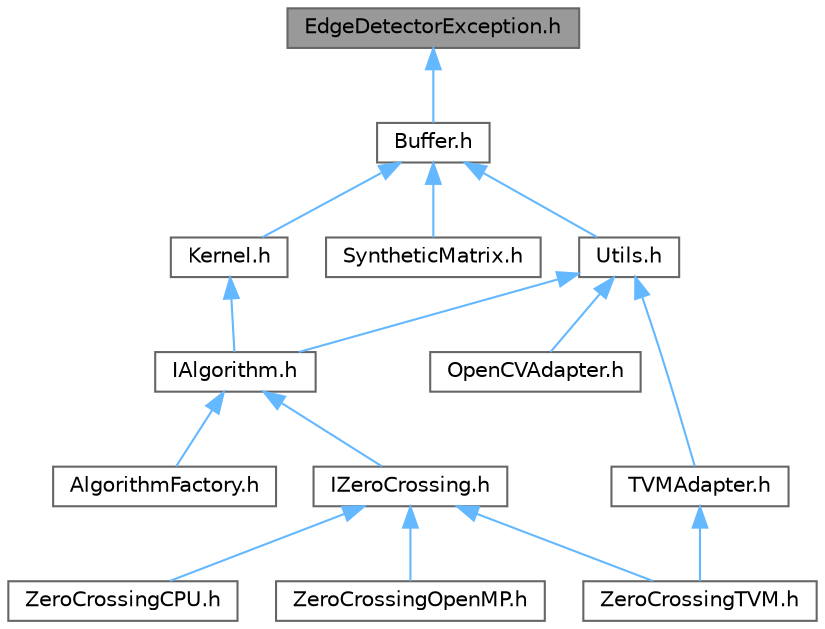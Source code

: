 digraph "EdgeDetectorException.h"
{
 // LATEX_PDF_SIZE
  bgcolor="transparent";
  edge [fontname=Helvetica,fontsize=10,labelfontname=Helvetica,labelfontsize=10];
  node [fontname=Helvetica,fontsize=10,shape=box,height=0.2,width=0.4];
  Node1 [id="Node000001",label="EdgeDetectorException.h",height=0.2,width=0.4,color="gray40", fillcolor="grey60", style="filled", fontcolor="black",tooltip="Generic exception for EdgeDetector error handling."];
  Node1 -> Node2 [id="edge1_Node000001_Node000002",dir="back",color="steelblue1",style="solid",tooltip=" "];
  Node2 [id="Node000002",label="Buffer.h",height=0.2,width=0.4,color="grey40", fillcolor="white", style="filled",URL="$Buffer_8h.html",tooltip="Interface for the basic data transfer object."];
  Node2 -> Node3 [id="edge2_Node000002_Node000003",dir="back",color="steelblue1",style="solid",tooltip=" "];
  Node3 [id="Node000003",label="Kernel.h",height=0.2,width=0.4,color="grey40", fillcolor="white", style="filled",URL="$Kernel_8h.html",tooltip="Generate kernels filter."];
  Node3 -> Node4 [id="edge3_Node000003_Node000004",dir="back",color="steelblue1",style="solid",tooltip=" "];
  Node4 [id="Node000004",label="IAlgorithm.h",height=0.2,width=0.4,color="grey40", fillcolor="white", style="filled",URL="$IAlgorithm_8h.html",tooltip="Interface to define the common methods for all algorithms."];
  Node4 -> Node5 [id="edge4_Node000004_Node000005",dir="back",color="steelblue1",style="solid",tooltip=" "];
  Node5 [id="Node000005",label="AlgorithmFactory.h",height=0.2,width=0.4,color="grey40", fillcolor="white", style="filled",URL="$AlgorithmFactory_8h.html",tooltip="Factory for the IAlgorithm interface."];
  Node4 -> Node6 [id="edge5_Node000004_Node000006",dir="back",color="steelblue1",style="solid",tooltip=" "];
  Node6 [id="Node000006",label="IZeroCrossing.h",height=0.2,width=0.4,color="grey40", fillcolor="white", style="filled",URL="$IZeroCrossing_8h.html",tooltip="Interface to define zero crossing algorithms on differents processors."];
  Node6 -> Node7 [id="edge6_Node000006_Node000007",dir="back",color="steelblue1",style="solid",tooltip=" "];
  Node7 [id="Node000007",label="ZeroCrossingCPU.h",height=0.2,width=0.4,color="grey40", fillcolor="white", style="filled",URL="$ZeroCrossingCPU_8h.html",tooltip="Calculate edges using the zero crossing algorithm."];
  Node6 -> Node8 [id="edge7_Node000006_Node000008",dir="back",color="steelblue1",style="solid",tooltip=" "];
  Node8 [id="Node000008",label="ZeroCrossingOpenMP.h",height=0.2,width=0.4,color="grey40", fillcolor="white", style="filled",URL="$ZeroCrossingOpenMP_8h.html",tooltip="Calculate edges using the zero crossing algorithm. Optimized version."];
  Node6 -> Node9 [id="edge8_Node000006_Node000009",dir="back",color="steelblue1",style="solid",tooltip=" "];
  Node9 [id="Node000009",label="ZeroCrossingTVM.h",height=0.2,width=0.4,color="grey40", fillcolor="white", style="filled",URL="$ZeroCrossingTVM_8h.html",tooltip="Calculate edges using the zero crossing algorithm. Apache TVM version."];
  Node2 -> Node10 [id="edge9_Node000002_Node000010",dir="back",color="steelblue1",style="solid",tooltip=" "];
  Node10 [id="Node000010",label="SyntheticMatrix.h",height=0.2,width=0.4,color="grey40", fillcolor="white", style="filled",URL="$SyntheticMatrix_8h.html",tooltip="Generate synthetic image with an edge."];
  Node2 -> Node11 [id="edge10_Node000002_Node000011",dir="back",color="steelblue1",style="solid",tooltip=" "];
  Node11 [id="Node000011",label="Utils.h",height=0.2,width=0.4,color="grey40", fillcolor="white", style="filled",URL="$Utils_8h.html",tooltip="Utilities for zero crossing algorithm."];
  Node11 -> Node4 [id="edge11_Node000011_Node000004",dir="back",color="steelblue1",style="solid",tooltip=" "];
  Node11 -> Node12 [id="edge12_Node000011_Node000012",dir="back",color="steelblue1",style="solid",tooltip=" "];
  Node12 [id="Node000012",label="OpenCVAdapter.h",height=0.2,width=0.4,color="grey40", fillcolor="white", style="filled",URL="$OpenCVAdapter_8h.html",tooltip="Adapter to OpenCV library to manage the input/output image."];
  Node11 -> Node13 [id="edge13_Node000011_Node000013",dir="back",color="steelblue1",style="solid",tooltip=" "];
  Node13 [id="Node000013",label="TVMAdapter.h",height=0.2,width=0.4,color="grey40", fillcolor="white", style="filled",URL="$TVMAdapter_8h.html",tooltip="Adapter to TVM library."];
  Node13 -> Node9 [id="edge14_Node000013_Node000009",dir="back",color="steelblue1",style="solid",tooltip=" "];
}
